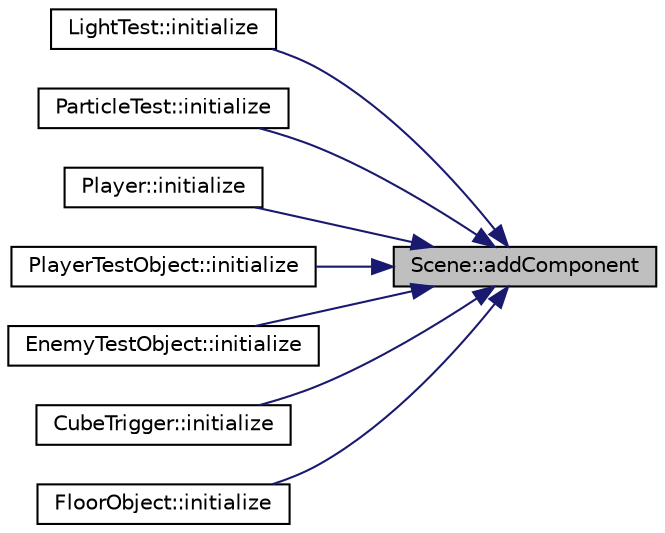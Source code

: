 digraph "Scene::addComponent"
{
 // INTERACTIVE_SVG=YES
 // LATEX_PDF_SIZE
  edge [fontname="Helvetica",fontsize="10",labelfontname="Helvetica",labelfontsize="10"];
  node [fontname="Helvetica",fontsize="10",shape=record];
  rankdir="RL";
  Node1 [label="Scene::addComponent",height=0.2,width=0.4,color="black", fillcolor="grey75", style="filled", fontcolor="black",tooltip=" "];
  Node1 -> Node2 [dir="back",color="midnightblue",fontsize="10",style="solid",fontname="Helvetica"];
  Node2 [label="LightTest::initialize",height=0.2,width=0.4,color="black", fillcolor="white", style="filled",URL="$d1/d45/class_light_test.html#acfa774548a0298d8240d5d73d20fe676",tooltip=" "];
  Node1 -> Node3 [dir="back",color="midnightblue",fontsize="10",style="solid",fontname="Helvetica"];
  Node3 [label="ParticleTest::initialize",height=0.2,width=0.4,color="black", fillcolor="white", style="filled",URL="$d7/dbc/class_particle_test.html#a2c80205ed7aa29e3cb9062ad803f4485",tooltip=" "];
  Node1 -> Node4 [dir="back",color="midnightblue",fontsize="10",style="solid",fontname="Helvetica"];
  Node4 [label="Player::initialize",height=0.2,width=0.4,color="black", fillcolor="white", style="filled",URL="$d8/d53/class_player.html#a74539e4ea62aea94ea420052bac78292",tooltip=" "];
  Node1 -> Node5 [dir="back",color="midnightblue",fontsize="10",style="solid",fontname="Helvetica"];
  Node5 [label="PlayerTestObject::initialize",height=0.2,width=0.4,color="black", fillcolor="white", style="filled",URL="$db/dd3/class_player_test_object.html#aac17d3bdbe3a909a7a873551fe90b6bb",tooltip=" "];
  Node1 -> Node6 [dir="back",color="midnightblue",fontsize="10",style="solid",fontname="Helvetica"];
  Node6 [label="EnemyTestObject::initialize",height=0.2,width=0.4,color="black", fillcolor="white", style="filled",URL="$da/d1b/class_enemy_test_object.html#a360c36ab9698fba8c384a6aa7816a7a2",tooltip=" "];
  Node1 -> Node7 [dir="back",color="midnightblue",fontsize="10",style="solid",fontname="Helvetica"];
  Node7 [label="CubeTrigger::initialize",height=0.2,width=0.4,color="black", fillcolor="white", style="filled",URL="$de/d20/class_cube_trigger.html#acd67037d7ab9aca5a6880824644f1cea",tooltip=" "];
  Node1 -> Node8 [dir="back",color="midnightblue",fontsize="10",style="solid",fontname="Helvetica"];
  Node8 [label="FloorObject::initialize",height=0.2,width=0.4,color="black", fillcolor="white", style="filled",URL="$da/d3c/class_floor_object.html#a5f324e5913659265a3ac615c8888c524",tooltip=" "];
}
